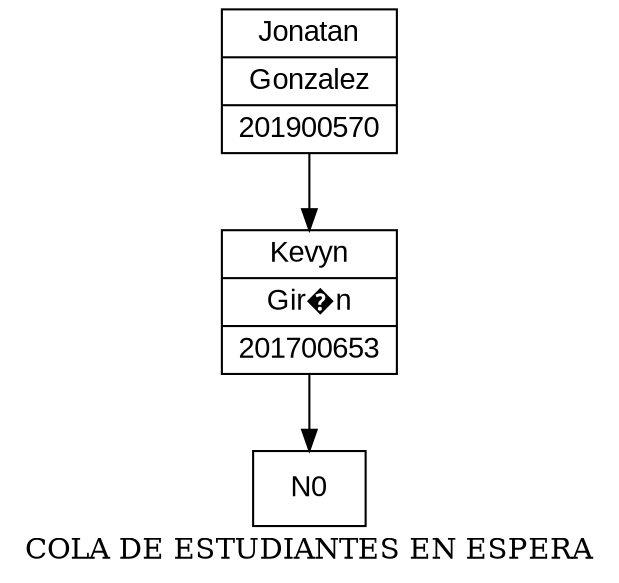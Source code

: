 digraph G {
rankdir=TB;
node [shape=box];
node [shape=record fontname=Arial]
label = "COLA DE ESTUDIANTES EN ESPERA";
N2[label="{Jonatan|Gonzalez|201900570}"];
N2->N1;
N1[label="{Kevyn|Gir�n|201700653}"];
N1->N0;
}